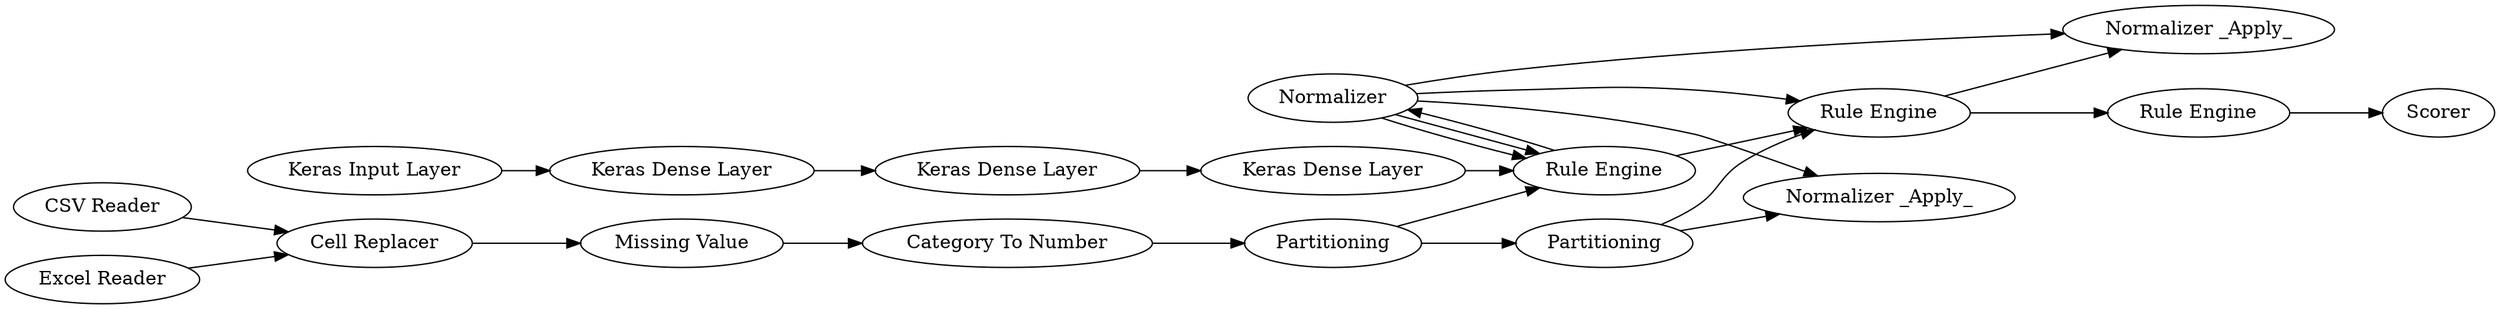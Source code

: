 digraph {
	9 [label="Rule Engine"]
	16 [label="CSV Reader"]
	17 [label="Excel Reader"]
	168 [label="Keras Network Learner"]
	169 [label="Keras Network Executor"]
	18 [label="Cell Replacer"]
	157 [label="Missing Value"]
	159 [label="Category To Number"]
	160 [label="Normalizer _Apply_"]
	161 [label=Partitioning]
	162 [label="Normalizer _Apply_"]
	165 [label=Partitioning]
	166 [label=Normalizer]
	168 [label="Rule Engine"]
	169 [label="Rule Engine"]
	172 [label="Keras Input Layer"]
	173 [label="Keras Dense Layer"]
	174 [label="Keras Dense Layer"]
	175 [label="Keras Dense Layer"]
	177 [label=Scorer]
	18 -> 157
	157 -> 159
	161 -> 160
	161 -> 169
	165 -> 161
	165 -> 168
	166 -> 162
	166 -> 160
	168 -> 166
	169 -> 162
	9 -> 177
	16 -> 18
	17 -> 18
	168 -> 169
	169 -> 9
	159 -> 165
	166 -> 169
	166 -> 168
	166 -> 168
	172 -> 173
	173 -> 174
	174 -> 175
	175 -> 168
	rankdir=LR
}
